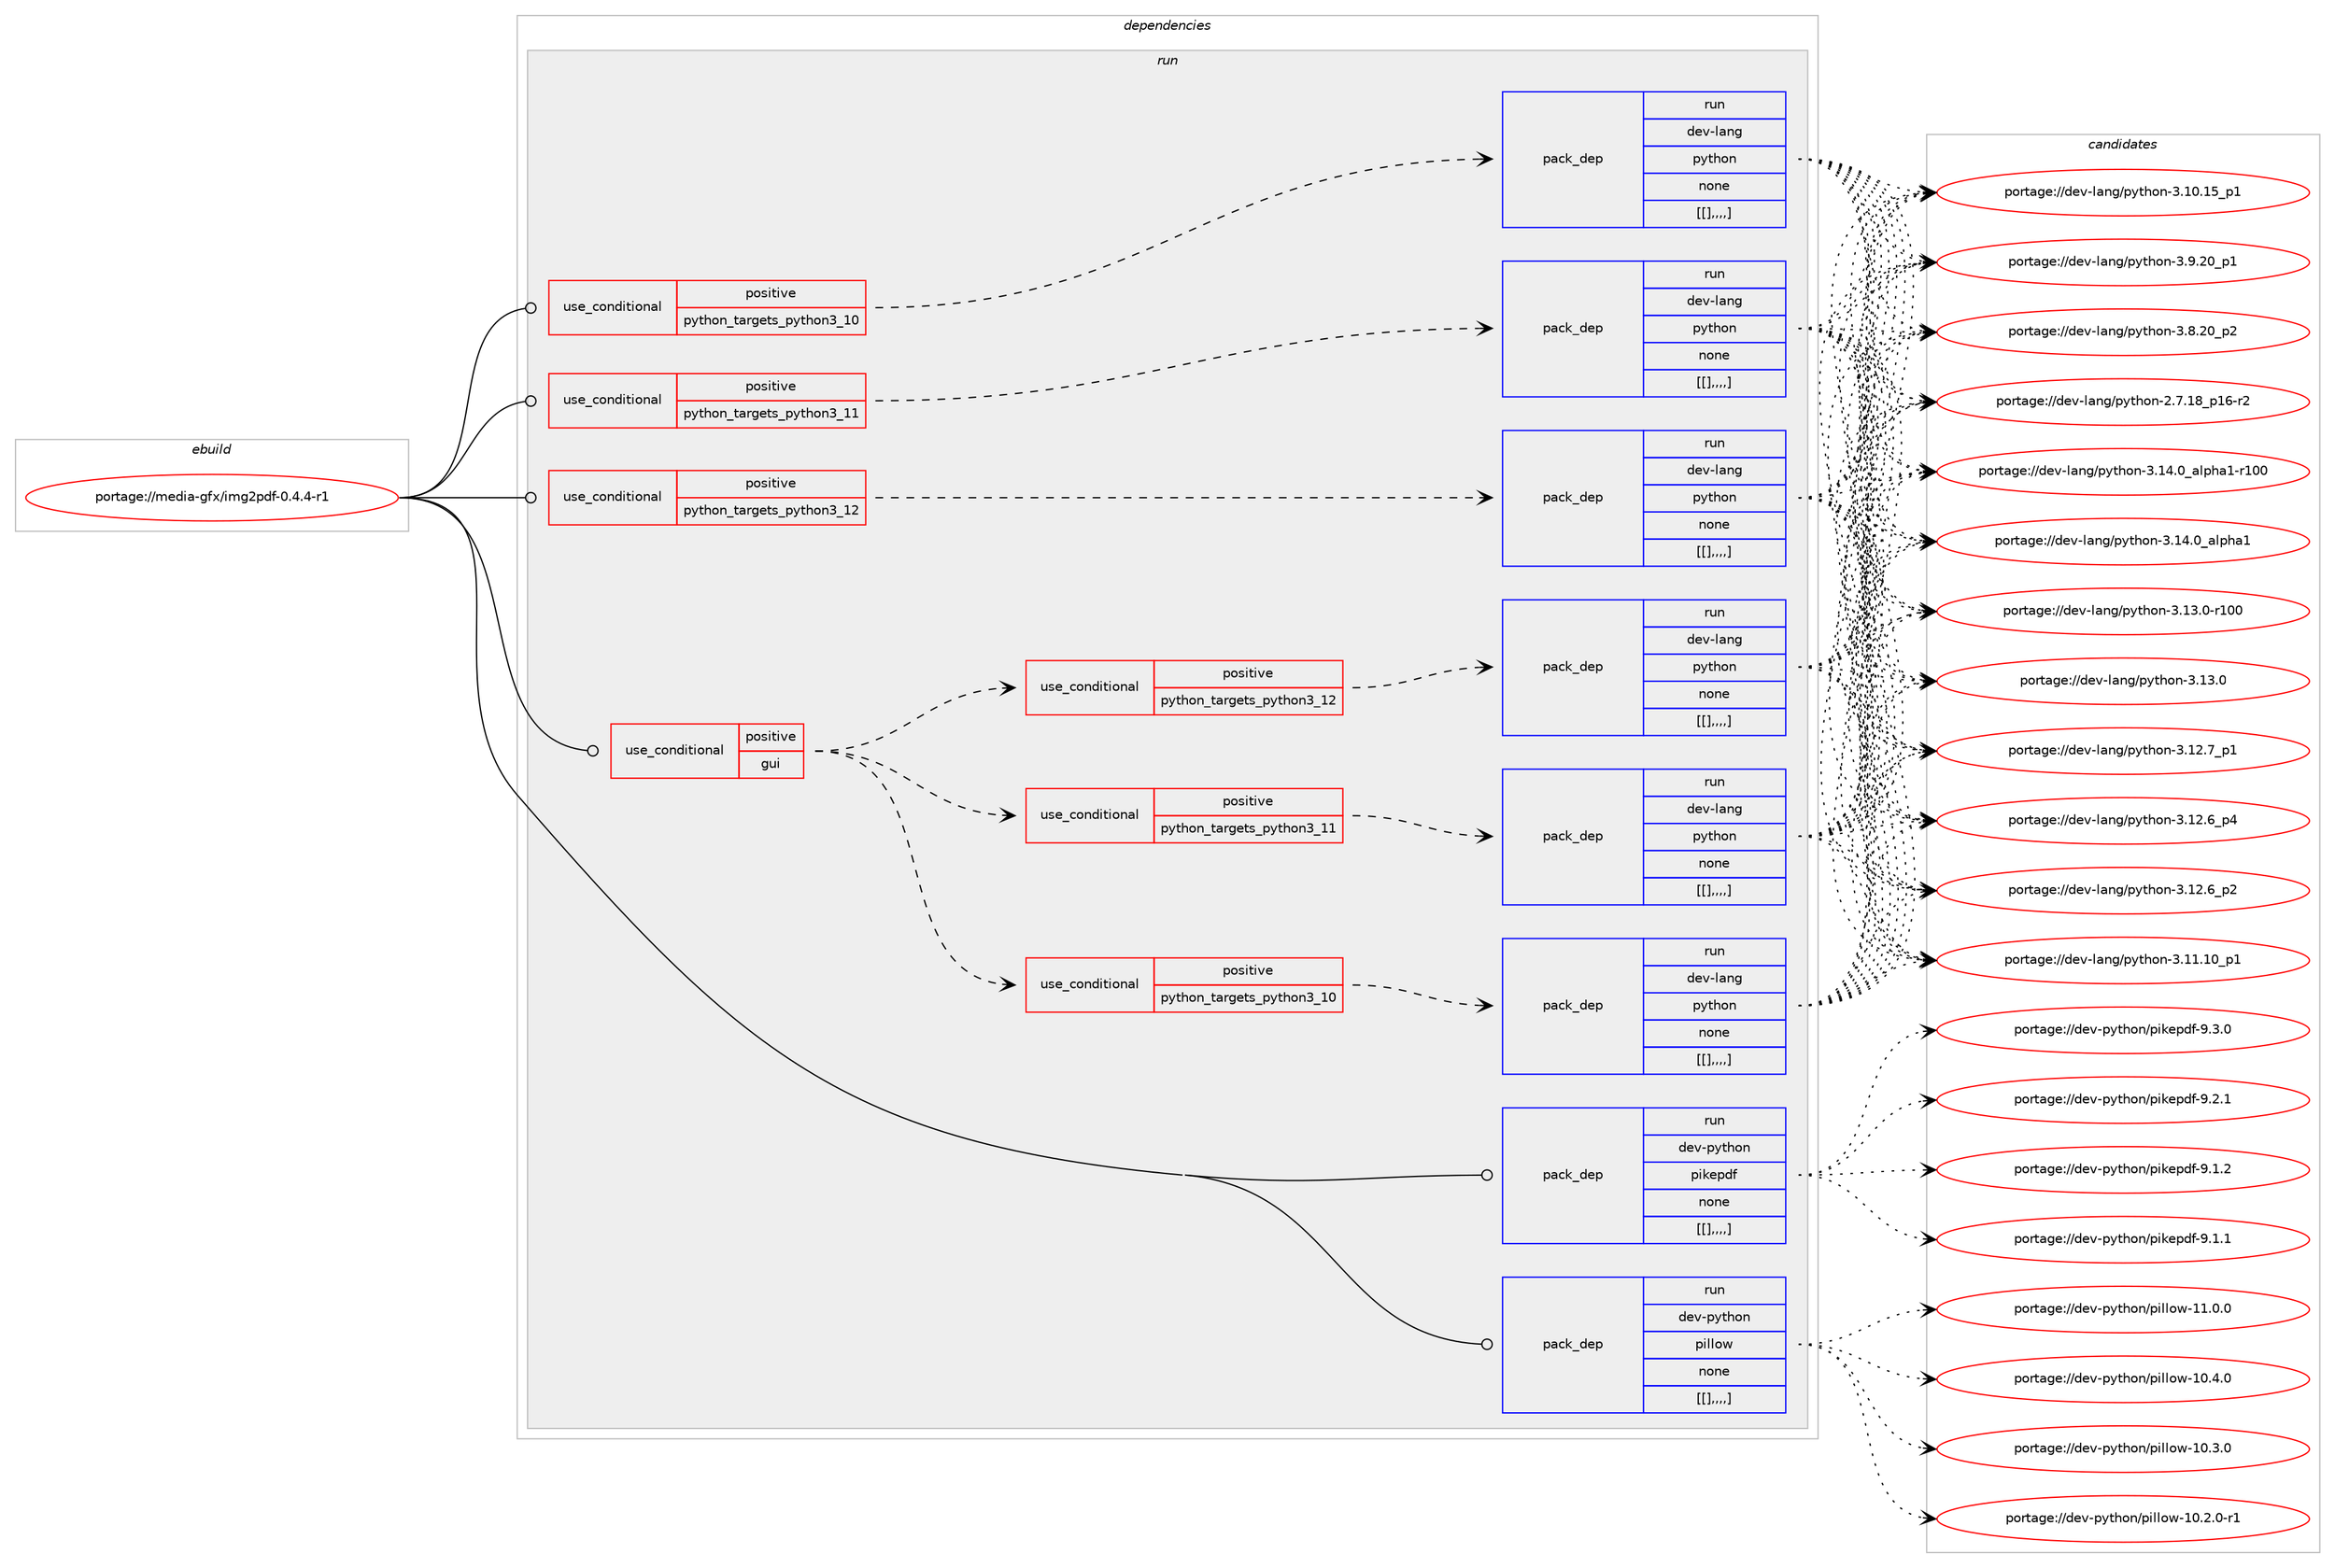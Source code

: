 digraph prolog {

# *************
# Graph options
# *************

newrank=true;
concentrate=true;
compound=true;
graph [rankdir=LR,fontname=Helvetica,fontsize=10,ranksep=1.5];#, ranksep=2.5, nodesep=0.2];
edge  [arrowhead=vee];
node  [fontname=Helvetica,fontsize=10];

# **********
# The ebuild
# **********

subgraph cluster_leftcol {
color=gray;
label=<<i>ebuild</i>>;
id [label="portage://media-gfx/img2pdf-0.4.4-r1", color=red, width=4, href="../media-gfx/img2pdf-0.4.4-r1.svg"];
}

# ****************
# The dependencies
# ****************

subgraph cluster_midcol {
color=gray;
label=<<i>dependencies</i>>;
subgraph cluster_compile {
fillcolor="#eeeeee";
style=filled;
label=<<i>compile</i>>;
}
subgraph cluster_compileandrun {
fillcolor="#eeeeee";
style=filled;
label=<<i>compile and run</i>>;
}
subgraph cluster_run {
fillcolor="#eeeeee";
style=filled;
label=<<i>run</i>>;
subgraph cond78566 {
dependency310657 [label=<<TABLE BORDER="0" CELLBORDER="1" CELLSPACING="0" CELLPADDING="4"><TR><TD ROWSPAN="3" CELLPADDING="10">use_conditional</TD></TR><TR><TD>positive</TD></TR><TR><TD>gui</TD></TR></TABLE>>, shape=none, color=red];
subgraph cond78587 {
dependency310679 [label=<<TABLE BORDER="0" CELLBORDER="1" CELLSPACING="0" CELLPADDING="4"><TR><TD ROWSPAN="3" CELLPADDING="10">use_conditional</TD></TR><TR><TD>positive</TD></TR><TR><TD>python_targets_python3_10</TD></TR></TABLE>>, shape=none, color=red];
subgraph pack229501 {
dependency310760 [label=<<TABLE BORDER="0" CELLBORDER="1" CELLSPACING="0" CELLPADDING="4" WIDTH="220"><TR><TD ROWSPAN="6" CELLPADDING="30">pack_dep</TD></TR><TR><TD WIDTH="110">run</TD></TR><TR><TD>dev-lang</TD></TR><TR><TD>python</TD></TR><TR><TD>none</TD></TR><TR><TD>[[],,,,]</TD></TR></TABLE>>, shape=none, color=blue];
}
dependency310679:e -> dependency310760:w [weight=20,style="dashed",arrowhead="vee"];
}
dependency310657:e -> dependency310679:w [weight=20,style="dashed",arrowhead="vee"];
subgraph cond78647 {
dependency310833 [label=<<TABLE BORDER="0" CELLBORDER="1" CELLSPACING="0" CELLPADDING="4"><TR><TD ROWSPAN="3" CELLPADDING="10">use_conditional</TD></TR><TR><TD>positive</TD></TR><TR><TD>python_targets_python3_11</TD></TR></TABLE>>, shape=none, color=red];
subgraph pack229606 {
dependency310894 [label=<<TABLE BORDER="0" CELLBORDER="1" CELLSPACING="0" CELLPADDING="4" WIDTH="220"><TR><TD ROWSPAN="6" CELLPADDING="30">pack_dep</TD></TR><TR><TD WIDTH="110">run</TD></TR><TR><TD>dev-lang</TD></TR><TR><TD>python</TD></TR><TR><TD>none</TD></TR><TR><TD>[[],,,,]</TD></TR></TABLE>>, shape=none, color=blue];
}
dependency310833:e -> dependency310894:w [weight=20,style="dashed",arrowhead="vee"];
}
dependency310657:e -> dependency310833:w [weight=20,style="dashed",arrowhead="vee"];
subgraph cond78693 {
dependency310965 [label=<<TABLE BORDER="0" CELLBORDER="1" CELLSPACING="0" CELLPADDING="4"><TR><TD ROWSPAN="3" CELLPADDING="10">use_conditional</TD></TR><TR><TD>positive</TD></TR><TR><TD>python_targets_python3_12</TD></TR></TABLE>>, shape=none, color=red];
subgraph pack229660 {
dependency310986 [label=<<TABLE BORDER="0" CELLBORDER="1" CELLSPACING="0" CELLPADDING="4" WIDTH="220"><TR><TD ROWSPAN="6" CELLPADDING="30">pack_dep</TD></TR><TR><TD WIDTH="110">run</TD></TR><TR><TD>dev-lang</TD></TR><TR><TD>python</TD></TR><TR><TD>none</TD></TR><TR><TD>[[],,,,]</TD></TR></TABLE>>, shape=none, color=blue];
}
dependency310965:e -> dependency310986:w [weight=20,style="dashed",arrowhead="vee"];
}
dependency310657:e -> dependency310965:w [weight=20,style="dashed",arrowhead="vee"];
}
id:e -> dependency310657:w [weight=20,style="solid",arrowhead="odot"];
subgraph cond78721 {
dependency310994 [label=<<TABLE BORDER="0" CELLBORDER="1" CELLSPACING="0" CELLPADDING="4"><TR><TD ROWSPAN="3" CELLPADDING="10">use_conditional</TD></TR><TR><TD>positive</TD></TR><TR><TD>python_targets_python3_10</TD></TR></TABLE>>, shape=none, color=red];
subgraph pack229715 {
dependency311074 [label=<<TABLE BORDER="0" CELLBORDER="1" CELLSPACING="0" CELLPADDING="4" WIDTH="220"><TR><TD ROWSPAN="6" CELLPADDING="30">pack_dep</TD></TR><TR><TD WIDTH="110">run</TD></TR><TR><TD>dev-lang</TD></TR><TR><TD>python</TD></TR><TR><TD>none</TD></TR><TR><TD>[[],,,,]</TD></TR></TABLE>>, shape=none, color=blue];
}
dependency310994:e -> dependency311074:w [weight=20,style="dashed",arrowhead="vee"];
}
id:e -> dependency310994:w [weight=20,style="solid",arrowhead="odot"];
subgraph cond78756 {
dependency311099 [label=<<TABLE BORDER="0" CELLBORDER="1" CELLSPACING="0" CELLPADDING="4"><TR><TD ROWSPAN="3" CELLPADDING="10">use_conditional</TD></TR><TR><TD>positive</TD></TR><TR><TD>python_targets_python3_11</TD></TR></TABLE>>, shape=none, color=red];
subgraph pack229762 {
dependency311205 [label=<<TABLE BORDER="0" CELLBORDER="1" CELLSPACING="0" CELLPADDING="4" WIDTH="220"><TR><TD ROWSPAN="6" CELLPADDING="30">pack_dep</TD></TR><TR><TD WIDTH="110">run</TD></TR><TR><TD>dev-lang</TD></TR><TR><TD>python</TD></TR><TR><TD>none</TD></TR><TR><TD>[[],,,,]</TD></TR></TABLE>>, shape=none, color=blue];
}
dependency311099:e -> dependency311205:w [weight=20,style="dashed",arrowhead="vee"];
}
id:e -> dependency311099:w [weight=20,style="solid",arrowhead="odot"];
subgraph cond78798 {
dependency311248 [label=<<TABLE BORDER="0" CELLBORDER="1" CELLSPACING="0" CELLPADDING="4"><TR><TD ROWSPAN="3" CELLPADDING="10">use_conditional</TD></TR><TR><TD>positive</TD></TR><TR><TD>python_targets_python3_12</TD></TR></TABLE>>, shape=none, color=red];
subgraph pack229846 {
dependency311297 [label=<<TABLE BORDER="0" CELLBORDER="1" CELLSPACING="0" CELLPADDING="4" WIDTH="220"><TR><TD ROWSPAN="6" CELLPADDING="30">pack_dep</TD></TR><TR><TD WIDTH="110">run</TD></TR><TR><TD>dev-lang</TD></TR><TR><TD>python</TD></TR><TR><TD>none</TD></TR><TR><TD>[[],,,,]</TD></TR></TABLE>>, shape=none, color=blue];
}
dependency311248:e -> dependency311297:w [weight=20,style="dashed",arrowhead="vee"];
}
id:e -> dependency311248:w [weight=20,style="solid",arrowhead="odot"];
subgraph pack229866 {
dependency311303 [label=<<TABLE BORDER="0" CELLBORDER="1" CELLSPACING="0" CELLPADDING="4" WIDTH="220"><TR><TD ROWSPAN="6" CELLPADDING="30">pack_dep</TD></TR><TR><TD WIDTH="110">run</TD></TR><TR><TD>dev-python</TD></TR><TR><TD>pikepdf</TD></TR><TR><TD>none</TD></TR><TR><TD>[[],,,,]</TD></TR></TABLE>>, shape=none, color=blue];
}
id:e -> dependency311303:w [weight=20,style="solid",arrowhead="odot"];
subgraph pack229924 {
dependency311384 [label=<<TABLE BORDER="0" CELLBORDER="1" CELLSPACING="0" CELLPADDING="4" WIDTH="220"><TR><TD ROWSPAN="6" CELLPADDING="30">pack_dep</TD></TR><TR><TD WIDTH="110">run</TD></TR><TR><TD>dev-python</TD></TR><TR><TD>pillow</TD></TR><TR><TD>none</TD></TR><TR><TD>[[],,,,]</TD></TR></TABLE>>, shape=none, color=blue];
}
id:e -> dependency311384:w [weight=20,style="solid",arrowhead="odot"];
}
}

# **************
# The candidates
# **************

subgraph cluster_choices {
rank=same;
color=gray;
label=<<i>candidates</i>>;

subgraph choice227207 {
color=black;
nodesep=1;
choice100101118451089711010347112121116104111110455146495246489597108112104974945114494848 [label="portage://dev-lang/python-3.14.0_alpha1-r100", color=red, width=4,href="../dev-lang/python-3.14.0_alpha1-r100.svg"];
choice1001011184510897110103471121211161041111104551464952464895971081121049749 [label="portage://dev-lang/python-3.14.0_alpha1", color=red, width=4,href="../dev-lang/python-3.14.0_alpha1.svg"];
choice1001011184510897110103471121211161041111104551464951464845114494848 [label="portage://dev-lang/python-3.13.0-r100", color=red, width=4,href="../dev-lang/python-3.13.0-r100.svg"];
choice10010111845108971101034711212111610411111045514649514648 [label="portage://dev-lang/python-3.13.0", color=red, width=4,href="../dev-lang/python-3.13.0.svg"];
choice100101118451089711010347112121116104111110455146495046559511249 [label="portage://dev-lang/python-3.12.7_p1", color=red, width=4,href="../dev-lang/python-3.12.7_p1.svg"];
choice100101118451089711010347112121116104111110455146495046549511252 [label="portage://dev-lang/python-3.12.6_p4", color=red, width=4,href="../dev-lang/python-3.12.6_p4.svg"];
choice100101118451089711010347112121116104111110455146495046549511250 [label="portage://dev-lang/python-3.12.6_p2", color=red, width=4,href="../dev-lang/python-3.12.6_p2.svg"];
choice10010111845108971101034711212111610411111045514649494649489511249 [label="portage://dev-lang/python-3.11.10_p1", color=red, width=4,href="../dev-lang/python-3.11.10_p1.svg"];
choice10010111845108971101034711212111610411111045514649484649539511249 [label="portage://dev-lang/python-3.10.15_p1", color=red, width=4,href="../dev-lang/python-3.10.15_p1.svg"];
choice100101118451089711010347112121116104111110455146574650489511249 [label="portage://dev-lang/python-3.9.20_p1", color=red, width=4,href="../dev-lang/python-3.9.20_p1.svg"];
choice100101118451089711010347112121116104111110455146564650489511250 [label="portage://dev-lang/python-3.8.20_p2", color=red, width=4,href="../dev-lang/python-3.8.20_p2.svg"];
choice100101118451089711010347112121116104111110455046554649569511249544511450 [label="portage://dev-lang/python-2.7.18_p16-r2", color=red, width=4,href="../dev-lang/python-2.7.18_p16-r2.svg"];
dependency310760:e -> choice100101118451089711010347112121116104111110455146495246489597108112104974945114494848:w [style=dotted,weight="100"];
dependency310760:e -> choice1001011184510897110103471121211161041111104551464952464895971081121049749:w [style=dotted,weight="100"];
dependency310760:e -> choice1001011184510897110103471121211161041111104551464951464845114494848:w [style=dotted,weight="100"];
dependency310760:e -> choice10010111845108971101034711212111610411111045514649514648:w [style=dotted,weight="100"];
dependency310760:e -> choice100101118451089711010347112121116104111110455146495046559511249:w [style=dotted,weight="100"];
dependency310760:e -> choice100101118451089711010347112121116104111110455146495046549511252:w [style=dotted,weight="100"];
dependency310760:e -> choice100101118451089711010347112121116104111110455146495046549511250:w [style=dotted,weight="100"];
dependency310760:e -> choice10010111845108971101034711212111610411111045514649494649489511249:w [style=dotted,weight="100"];
dependency310760:e -> choice10010111845108971101034711212111610411111045514649484649539511249:w [style=dotted,weight="100"];
dependency310760:e -> choice100101118451089711010347112121116104111110455146574650489511249:w [style=dotted,weight="100"];
dependency310760:e -> choice100101118451089711010347112121116104111110455146564650489511250:w [style=dotted,weight="100"];
dependency310760:e -> choice100101118451089711010347112121116104111110455046554649569511249544511450:w [style=dotted,weight="100"];
}
subgraph choice227216 {
color=black;
nodesep=1;
choice100101118451089711010347112121116104111110455146495246489597108112104974945114494848 [label="portage://dev-lang/python-3.14.0_alpha1-r100", color=red, width=4,href="../dev-lang/python-3.14.0_alpha1-r100.svg"];
choice1001011184510897110103471121211161041111104551464952464895971081121049749 [label="portage://dev-lang/python-3.14.0_alpha1", color=red, width=4,href="../dev-lang/python-3.14.0_alpha1.svg"];
choice1001011184510897110103471121211161041111104551464951464845114494848 [label="portage://dev-lang/python-3.13.0-r100", color=red, width=4,href="../dev-lang/python-3.13.0-r100.svg"];
choice10010111845108971101034711212111610411111045514649514648 [label="portage://dev-lang/python-3.13.0", color=red, width=4,href="../dev-lang/python-3.13.0.svg"];
choice100101118451089711010347112121116104111110455146495046559511249 [label="portage://dev-lang/python-3.12.7_p1", color=red, width=4,href="../dev-lang/python-3.12.7_p1.svg"];
choice100101118451089711010347112121116104111110455146495046549511252 [label="portage://dev-lang/python-3.12.6_p4", color=red, width=4,href="../dev-lang/python-3.12.6_p4.svg"];
choice100101118451089711010347112121116104111110455146495046549511250 [label="portage://dev-lang/python-3.12.6_p2", color=red, width=4,href="../dev-lang/python-3.12.6_p2.svg"];
choice10010111845108971101034711212111610411111045514649494649489511249 [label="portage://dev-lang/python-3.11.10_p1", color=red, width=4,href="../dev-lang/python-3.11.10_p1.svg"];
choice10010111845108971101034711212111610411111045514649484649539511249 [label="portage://dev-lang/python-3.10.15_p1", color=red, width=4,href="../dev-lang/python-3.10.15_p1.svg"];
choice100101118451089711010347112121116104111110455146574650489511249 [label="portage://dev-lang/python-3.9.20_p1", color=red, width=4,href="../dev-lang/python-3.9.20_p1.svg"];
choice100101118451089711010347112121116104111110455146564650489511250 [label="portage://dev-lang/python-3.8.20_p2", color=red, width=4,href="../dev-lang/python-3.8.20_p2.svg"];
choice100101118451089711010347112121116104111110455046554649569511249544511450 [label="portage://dev-lang/python-2.7.18_p16-r2", color=red, width=4,href="../dev-lang/python-2.7.18_p16-r2.svg"];
dependency310894:e -> choice100101118451089711010347112121116104111110455146495246489597108112104974945114494848:w [style=dotted,weight="100"];
dependency310894:e -> choice1001011184510897110103471121211161041111104551464952464895971081121049749:w [style=dotted,weight="100"];
dependency310894:e -> choice1001011184510897110103471121211161041111104551464951464845114494848:w [style=dotted,weight="100"];
dependency310894:e -> choice10010111845108971101034711212111610411111045514649514648:w [style=dotted,weight="100"];
dependency310894:e -> choice100101118451089711010347112121116104111110455146495046559511249:w [style=dotted,weight="100"];
dependency310894:e -> choice100101118451089711010347112121116104111110455146495046549511252:w [style=dotted,weight="100"];
dependency310894:e -> choice100101118451089711010347112121116104111110455146495046549511250:w [style=dotted,weight="100"];
dependency310894:e -> choice10010111845108971101034711212111610411111045514649494649489511249:w [style=dotted,weight="100"];
dependency310894:e -> choice10010111845108971101034711212111610411111045514649484649539511249:w [style=dotted,weight="100"];
dependency310894:e -> choice100101118451089711010347112121116104111110455146574650489511249:w [style=dotted,weight="100"];
dependency310894:e -> choice100101118451089711010347112121116104111110455146564650489511250:w [style=dotted,weight="100"];
dependency310894:e -> choice100101118451089711010347112121116104111110455046554649569511249544511450:w [style=dotted,weight="100"];
}
subgraph choice227225 {
color=black;
nodesep=1;
choice100101118451089711010347112121116104111110455146495246489597108112104974945114494848 [label="portage://dev-lang/python-3.14.0_alpha1-r100", color=red, width=4,href="../dev-lang/python-3.14.0_alpha1-r100.svg"];
choice1001011184510897110103471121211161041111104551464952464895971081121049749 [label="portage://dev-lang/python-3.14.0_alpha1", color=red, width=4,href="../dev-lang/python-3.14.0_alpha1.svg"];
choice1001011184510897110103471121211161041111104551464951464845114494848 [label="portage://dev-lang/python-3.13.0-r100", color=red, width=4,href="../dev-lang/python-3.13.0-r100.svg"];
choice10010111845108971101034711212111610411111045514649514648 [label="portage://dev-lang/python-3.13.0", color=red, width=4,href="../dev-lang/python-3.13.0.svg"];
choice100101118451089711010347112121116104111110455146495046559511249 [label="portage://dev-lang/python-3.12.7_p1", color=red, width=4,href="../dev-lang/python-3.12.7_p1.svg"];
choice100101118451089711010347112121116104111110455146495046549511252 [label="portage://dev-lang/python-3.12.6_p4", color=red, width=4,href="../dev-lang/python-3.12.6_p4.svg"];
choice100101118451089711010347112121116104111110455146495046549511250 [label="portage://dev-lang/python-3.12.6_p2", color=red, width=4,href="../dev-lang/python-3.12.6_p2.svg"];
choice10010111845108971101034711212111610411111045514649494649489511249 [label="portage://dev-lang/python-3.11.10_p1", color=red, width=4,href="../dev-lang/python-3.11.10_p1.svg"];
choice10010111845108971101034711212111610411111045514649484649539511249 [label="portage://dev-lang/python-3.10.15_p1", color=red, width=4,href="../dev-lang/python-3.10.15_p1.svg"];
choice100101118451089711010347112121116104111110455146574650489511249 [label="portage://dev-lang/python-3.9.20_p1", color=red, width=4,href="../dev-lang/python-3.9.20_p1.svg"];
choice100101118451089711010347112121116104111110455146564650489511250 [label="portage://dev-lang/python-3.8.20_p2", color=red, width=4,href="../dev-lang/python-3.8.20_p2.svg"];
choice100101118451089711010347112121116104111110455046554649569511249544511450 [label="portage://dev-lang/python-2.7.18_p16-r2", color=red, width=4,href="../dev-lang/python-2.7.18_p16-r2.svg"];
dependency310986:e -> choice100101118451089711010347112121116104111110455146495246489597108112104974945114494848:w [style=dotted,weight="100"];
dependency310986:e -> choice1001011184510897110103471121211161041111104551464952464895971081121049749:w [style=dotted,weight="100"];
dependency310986:e -> choice1001011184510897110103471121211161041111104551464951464845114494848:w [style=dotted,weight="100"];
dependency310986:e -> choice10010111845108971101034711212111610411111045514649514648:w [style=dotted,weight="100"];
dependency310986:e -> choice100101118451089711010347112121116104111110455146495046559511249:w [style=dotted,weight="100"];
dependency310986:e -> choice100101118451089711010347112121116104111110455146495046549511252:w [style=dotted,weight="100"];
dependency310986:e -> choice100101118451089711010347112121116104111110455146495046549511250:w [style=dotted,weight="100"];
dependency310986:e -> choice10010111845108971101034711212111610411111045514649494649489511249:w [style=dotted,weight="100"];
dependency310986:e -> choice10010111845108971101034711212111610411111045514649484649539511249:w [style=dotted,weight="100"];
dependency310986:e -> choice100101118451089711010347112121116104111110455146574650489511249:w [style=dotted,weight="100"];
dependency310986:e -> choice100101118451089711010347112121116104111110455146564650489511250:w [style=dotted,weight="100"];
dependency310986:e -> choice100101118451089711010347112121116104111110455046554649569511249544511450:w [style=dotted,weight="100"];
}
subgraph choice227229 {
color=black;
nodesep=1;
choice100101118451089711010347112121116104111110455146495246489597108112104974945114494848 [label="portage://dev-lang/python-3.14.0_alpha1-r100", color=red, width=4,href="../dev-lang/python-3.14.0_alpha1-r100.svg"];
choice1001011184510897110103471121211161041111104551464952464895971081121049749 [label="portage://dev-lang/python-3.14.0_alpha1", color=red, width=4,href="../dev-lang/python-3.14.0_alpha1.svg"];
choice1001011184510897110103471121211161041111104551464951464845114494848 [label="portage://dev-lang/python-3.13.0-r100", color=red, width=4,href="../dev-lang/python-3.13.0-r100.svg"];
choice10010111845108971101034711212111610411111045514649514648 [label="portage://dev-lang/python-3.13.0", color=red, width=4,href="../dev-lang/python-3.13.0.svg"];
choice100101118451089711010347112121116104111110455146495046559511249 [label="portage://dev-lang/python-3.12.7_p1", color=red, width=4,href="../dev-lang/python-3.12.7_p1.svg"];
choice100101118451089711010347112121116104111110455146495046549511252 [label="portage://dev-lang/python-3.12.6_p4", color=red, width=4,href="../dev-lang/python-3.12.6_p4.svg"];
choice100101118451089711010347112121116104111110455146495046549511250 [label="portage://dev-lang/python-3.12.6_p2", color=red, width=4,href="../dev-lang/python-3.12.6_p2.svg"];
choice10010111845108971101034711212111610411111045514649494649489511249 [label="portage://dev-lang/python-3.11.10_p1", color=red, width=4,href="../dev-lang/python-3.11.10_p1.svg"];
choice10010111845108971101034711212111610411111045514649484649539511249 [label="portage://dev-lang/python-3.10.15_p1", color=red, width=4,href="../dev-lang/python-3.10.15_p1.svg"];
choice100101118451089711010347112121116104111110455146574650489511249 [label="portage://dev-lang/python-3.9.20_p1", color=red, width=4,href="../dev-lang/python-3.9.20_p1.svg"];
choice100101118451089711010347112121116104111110455146564650489511250 [label="portage://dev-lang/python-3.8.20_p2", color=red, width=4,href="../dev-lang/python-3.8.20_p2.svg"];
choice100101118451089711010347112121116104111110455046554649569511249544511450 [label="portage://dev-lang/python-2.7.18_p16-r2", color=red, width=4,href="../dev-lang/python-2.7.18_p16-r2.svg"];
dependency311074:e -> choice100101118451089711010347112121116104111110455146495246489597108112104974945114494848:w [style=dotted,weight="100"];
dependency311074:e -> choice1001011184510897110103471121211161041111104551464952464895971081121049749:w [style=dotted,weight="100"];
dependency311074:e -> choice1001011184510897110103471121211161041111104551464951464845114494848:w [style=dotted,weight="100"];
dependency311074:e -> choice10010111845108971101034711212111610411111045514649514648:w [style=dotted,weight="100"];
dependency311074:e -> choice100101118451089711010347112121116104111110455146495046559511249:w [style=dotted,weight="100"];
dependency311074:e -> choice100101118451089711010347112121116104111110455146495046549511252:w [style=dotted,weight="100"];
dependency311074:e -> choice100101118451089711010347112121116104111110455146495046549511250:w [style=dotted,weight="100"];
dependency311074:e -> choice10010111845108971101034711212111610411111045514649494649489511249:w [style=dotted,weight="100"];
dependency311074:e -> choice10010111845108971101034711212111610411111045514649484649539511249:w [style=dotted,weight="100"];
dependency311074:e -> choice100101118451089711010347112121116104111110455146574650489511249:w [style=dotted,weight="100"];
dependency311074:e -> choice100101118451089711010347112121116104111110455146564650489511250:w [style=dotted,weight="100"];
dependency311074:e -> choice100101118451089711010347112121116104111110455046554649569511249544511450:w [style=dotted,weight="100"];
}
subgraph choice227233 {
color=black;
nodesep=1;
choice100101118451089711010347112121116104111110455146495246489597108112104974945114494848 [label="portage://dev-lang/python-3.14.0_alpha1-r100", color=red, width=4,href="../dev-lang/python-3.14.0_alpha1-r100.svg"];
choice1001011184510897110103471121211161041111104551464952464895971081121049749 [label="portage://dev-lang/python-3.14.0_alpha1", color=red, width=4,href="../dev-lang/python-3.14.0_alpha1.svg"];
choice1001011184510897110103471121211161041111104551464951464845114494848 [label="portage://dev-lang/python-3.13.0-r100", color=red, width=4,href="../dev-lang/python-3.13.0-r100.svg"];
choice10010111845108971101034711212111610411111045514649514648 [label="portage://dev-lang/python-3.13.0", color=red, width=4,href="../dev-lang/python-3.13.0.svg"];
choice100101118451089711010347112121116104111110455146495046559511249 [label="portage://dev-lang/python-3.12.7_p1", color=red, width=4,href="../dev-lang/python-3.12.7_p1.svg"];
choice100101118451089711010347112121116104111110455146495046549511252 [label="portage://dev-lang/python-3.12.6_p4", color=red, width=4,href="../dev-lang/python-3.12.6_p4.svg"];
choice100101118451089711010347112121116104111110455146495046549511250 [label="portage://dev-lang/python-3.12.6_p2", color=red, width=4,href="../dev-lang/python-3.12.6_p2.svg"];
choice10010111845108971101034711212111610411111045514649494649489511249 [label="portage://dev-lang/python-3.11.10_p1", color=red, width=4,href="../dev-lang/python-3.11.10_p1.svg"];
choice10010111845108971101034711212111610411111045514649484649539511249 [label="portage://dev-lang/python-3.10.15_p1", color=red, width=4,href="../dev-lang/python-3.10.15_p1.svg"];
choice100101118451089711010347112121116104111110455146574650489511249 [label="portage://dev-lang/python-3.9.20_p1", color=red, width=4,href="../dev-lang/python-3.9.20_p1.svg"];
choice100101118451089711010347112121116104111110455146564650489511250 [label="portage://dev-lang/python-3.8.20_p2", color=red, width=4,href="../dev-lang/python-3.8.20_p2.svg"];
choice100101118451089711010347112121116104111110455046554649569511249544511450 [label="portage://dev-lang/python-2.7.18_p16-r2", color=red, width=4,href="../dev-lang/python-2.7.18_p16-r2.svg"];
dependency311205:e -> choice100101118451089711010347112121116104111110455146495246489597108112104974945114494848:w [style=dotted,weight="100"];
dependency311205:e -> choice1001011184510897110103471121211161041111104551464952464895971081121049749:w [style=dotted,weight="100"];
dependency311205:e -> choice1001011184510897110103471121211161041111104551464951464845114494848:w [style=dotted,weight="100"];
dependency311205:e -> choice10010111845108971101034711212111610411111045514649514648:w [style=dotted,weight="100"];
dependency311205:e -> choice100101118451089711010347112121116104111110455146495046559511249:w [style=dotted,weight="100"];
dependency311205:e -> choice100101118451089711010347112121116104111110455146495046549511252:w [style=dotted,weight="100"];
dependency311205:e -> choice100101118451089711010347112121116104111110455146495046549511250:w [style=dotted,weight="100"];
dependency311205:e -> choice10010111845108971101034711212111610411111045514649494649489511249:w [style=dotted,weight="100"];
dependency311205:e -> choice10010111845108971101034711212111610411111045514649484649539511249:w [style=dotted,weight="100"];
dependency311205:e -> choice100101118451089711010347112121116104111110455146574650489511249:w [style=dotted,weight="100"];
dependency311205:e -> choice100101118451089711010347112121116104111110455146564650489511250:w [style=dotted,weight="100"];
dependency311205:e -> choice100101118451089711010347112121116104111110455046554649569511249544511450:w [style=dotted,weight="100"];
}
subgraph choice227248 {
color=black;
nodesep=1;
choice100101118451089711010347112121116104111110455146495246489597108112104974945114494848 [label="portage://dev-lang/python-3.14.0_alpha1-r100", color=red, width=4,href="../dev-lang/python-3.14.0_alpha1-r100.svg"];
choice1001011184510897110103471121211161041111104551464952464895971081121049749 [label="portage://dev-lang/python-3.14.0_alpha1", color=red, width=4,href="../dev-lang/python-3.14.0_alpha1.svg"];
choice1001011184510897110103471121211161041111104551464951464845114494848 [label="portage://dev-lang/python-3.13.0-r100", color=red, width=4,href="../dev-lang/python-3.13.0-r100.svg"];
choice10010111845108971101034711212111610411111045514649514648 [label="portage://dev-lang/python-3.13.0", color=red, width=4,href="../dev-lang/python-3.13.0.svg"];
choice100101118451089711010347112121116104111110455146495046559511249 [label="portage://dev-lang/python-3.12.7_p1", color=red, width=4,href="../dev-lang/python-3.12.7_p1.svg"];
choice100101118451089711010347112121116104111110455146495046549511252 [label="portage://dev-lang/python-3.12.6_p4", color=red, width=4,href="../dev-lang/python-3.12.6_p4.svg"];
choice100101118451089711010347112121116104111110455146495046549511250 [label="portage://dev-lang/python-3.12.6_p2", color=red, width=4,href="../dev-lang/python-3.12.6_p2.svg"];
choice10010111845108971101034711212111610411111045514649494649489511249 [label="portage://dev-lang/python-3.11.10_p1", color=red, width=4,href="../dev-lang/python-3.11.10_p1.svg"];
choice10010111845108971101034711212111610411111045514649484649539511249 [label="portage://dev-lang/python-3.10.15_p1", color=red, width=4,href="../dev-lang/python-3.10.15_p1.svg"];
choice100101118451089711010347112121116104111110455146574650489511249 [label="portage://dev-lang/python-3.9.20_p1", color=red, width=4,href="../dev-lang/python-3.9.20_p1.svg"];
choice100101118451089711010347112121116104111110455146564650489511250 [label="portage://dev-lang/python-3.8.20_p2", color=red, width=4,href="../dev-lang/python-3.8.20_p2.svg"];
choice100101118451089711010347112121116104111110455046554649569511249544511450 [label="portage://dev-lang/python-2.7.18_p16-r2", color=red, width=4,href="../dev-lang/python-2.7.18_p16-r2.svg"];
dependency311297:e -> choice100101118451089711010347112121116104111110455146495246489597108112104974945114494848:w [style=dotted,weight="100"];
dependency311297:e -> choice1001011184510897110103471121211161041111104551464952464895971081121049749:w [style=dotted,weight="100"];
dependency311297:e -> choice1001011184510897110103471121211161041111104551464951464845114494848:w [style=dotted,weight="100"];
dependency311297:e -> choice10010111845108971101034711212111610411111045514649514648:w [style=dotted,weight="100"];
dependency311297:e -> choice100101118451089711010347112121116104111110455146495046559511249:w [style=dotted,weight="100"];
dependency311297:e -> choice100101118451089711010347112121116104111110455146495046549511252:w [style=dotted,weight="100"];
dependency311297:e -> choice100101118451089711010347112121116104111110455146495046549511250:w [style=dotted,weight="100"];
dependency311297:e -> choice10010111845108971101034711212111610411111045514649494649489511249:w [style=dotted,weight="100"];
dependency311297:e -> choice10010111845108971101034711212111610411111045514649484649539511249:w [style=dotted,weight="100"];
dependency311297:e -> choice100101118451089711010347112121116104111110455146574650489511249:w [style=dotted,weight="100"];
dependency311297:e -> choice100101118451089711010347112121116104111110455146564650489511250:w [style=dotted,weight="100"];
dependency311297:e -> choice100101118451089711010347112121116104111110455046554649569511249544511450:w [style=dotted,weight="100"];
}
subgraph choice227253 {
color=black;
nodesep=1;
choice1001011184511212111610411111047112105107101112100102455746514648 [label="portage://dev-python/pikepdf-9.3.0", color=red, width=4,href="../dev-python/pikepdf-9.3.0.svg"];
choice1001011184511212111610411111047112105107101112100102455746504649 [label="portage://dev-python/pikepdf-9.2.1", color=red, width=4,href="../dev-python/pikepdf-9.2.1.svg"];
choice1001011184511212111610411111047112105107101112100102455746494650 [label="portage://dev-python/pikepdf-9.1.2", color=red, width=4,href="../dev-python/pikepdf-9.1.2.svg"];
choice1001011184511212111610411111047112105107101112100102455746494649 [label="portage://dev-python/pikepdf-9.1.1", color=red, width=4,href="../dev-python/pikepdf-9.1.1.svg"];
dependency311303:e -> choice1001011184511212111610411111047112105107101112100102455746514648:w [style=dotted,weight="100"];
dependency311303:e -> choice1001011184511212111610411111047112105107101112100102455746504649:w [style=dotted,weight="100"];
dependency311303:e -> choice1001011184511212111610411111047112105107101112100102455746494650:w [style=dotted,weight="100"];
dependency311303:e -> choice1001011184511212111610411111047112105107101112100102455746494649:w [style=dotted,weight="100"];
}
subgraph choice227255 {
color=black;
nodesep=1;
choice100101118451121211161041111104711210510810811111945494946484648 [label="portage://dev-python/pillow-11.0.0", color=red, width=4,href="../dev-python/pillow-11.0.0.svg"];
choice100101118451121211161041111104711210510810811111945494846524648 [label="portage://dev-python/pillow-10.4.0", color=red, width=4,href="../dev-python/pillow-10.4.0.svg"];
choice100101118451121211161041111104711210510810811111945494846514648 [label="portage://dev-python/pillow-10.3.0", color=red, width=4,href="../dev-python/pillow-10.3.0.svg"];
choice1001011184511212111610411111047112105108108111119454948465046484511449 [label="portage://dev-python/pillow-10.2.0-r1", color=red, width=4,href="../dev-python/pillow-10.2.0-r1.svg"];
dependency311384:e -> choice100101118451121211161041111104711210510810811111945494946484648:w [style=dotted,weight="100"];
dependency311384:e -> choice100101118451121211161041111104711210510810811111945494846524648:w [style=dotted,weight="100"];
dependency311384:e -> choice100101118451121211161041111104711210510810811111945494846514648:w [style=dotted,weight="100"];
dependency311384:e -> choice1001011184511212111610411111047112105108108111119454948465046484511449:w [style=dotted,weight="100"];
}
}

}
